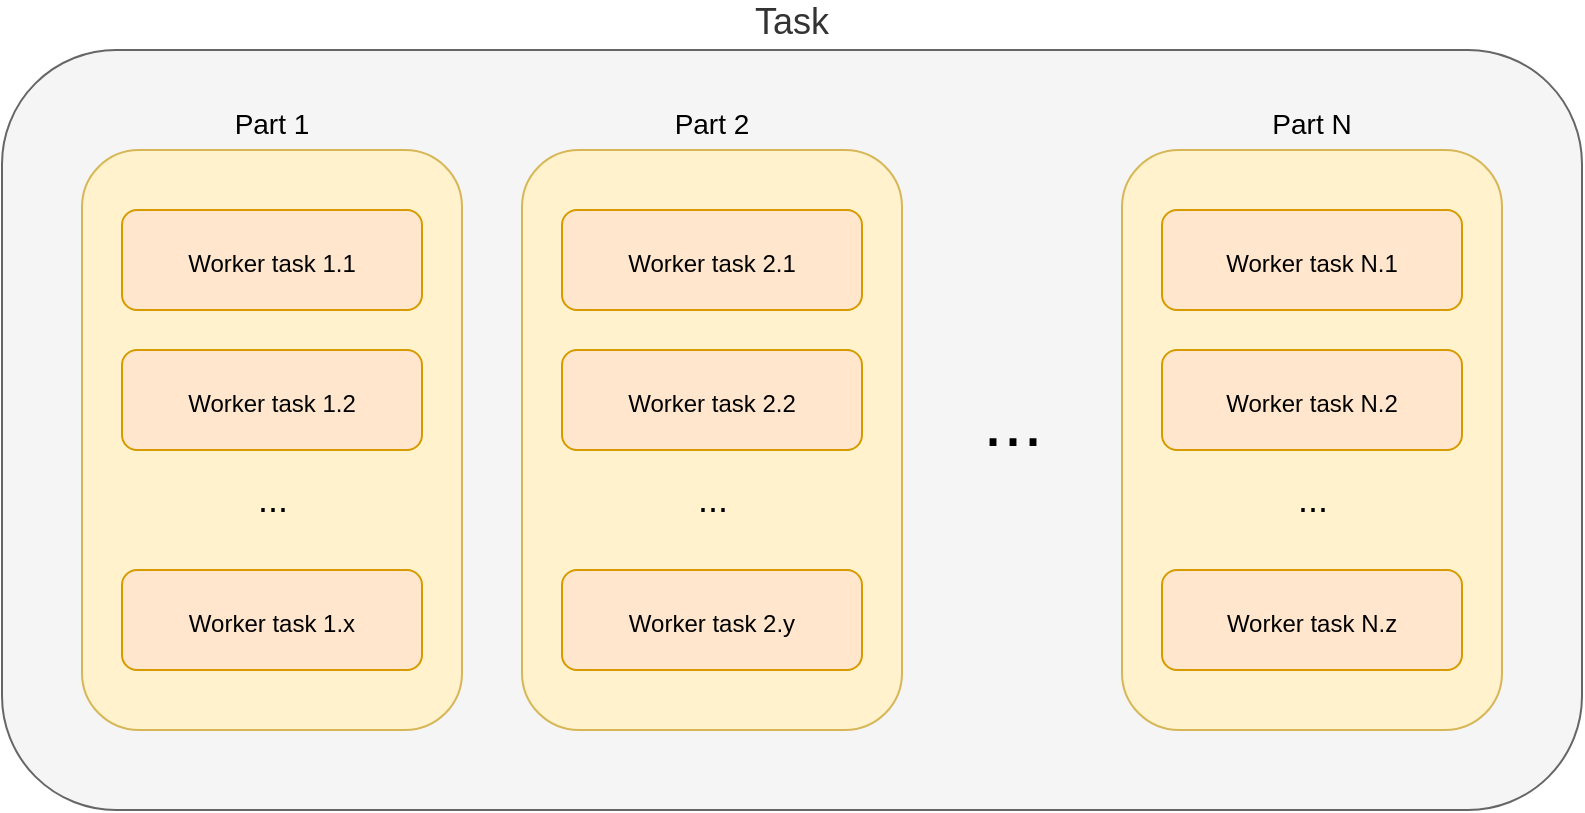 <mxfile version="13.9.9" type="device"><diagram id="tczYoSBkOdeu9mY3Og8u" name="Page-1"><mxGraphModel dx="1086" dy="966" grid="1" gridSize="10" guides="1" tooltips="1" connect="1" arrows="1" fold="1" page="1" pageScale="1" pageWidth="827" pageHeight="1169" math="0" shadow="0"><root><mxCell id="0"/><mxCell id="1" parent="0"/><mxCell id="gJrOSHwnE2OEPGomYUo7-1" value="Task" style="rounded=1;whiteSpace=wrap;html=1;fontSize=18;labelPosition=center;verticalLabelPosition=top;align=center;verticalAlign=bottom;fillColor=#f5f5f5;strokeColor=#666666;fontColor=#333333;" parent="1" vertex="1"><mxGeometry x="30" y="240" width="790" height="380" as="geometry"/></mxCell><mxCell id="gJrOSHwnE2OEPGomYUo7-30" value="&lt;font style=&quot;font-size: 14px&quot;&gt;Part N&lt;/font&gt;" style="rounded=1;whiteSpace=wrap;html=1;fontSize=18;labelPosition=center;verticalLabelPosition=top;align=center;verticalAlign=bottom;fillColor=#fff2cc;strokeColor=#d6b656;" parent="1" vertex="1"><mxGeometry x="590" y="290" width="190" height="290" as="geometry"/></mxCell><mxCell id="gJrOSHwnE2OEPGomYUo7-45" value="&lt;font style=&quot;font-size: 12px&quot;&gt;Worker task N.1&lt;/font&gt;" style="rounded=1;whiteSpace=wrap;html=1;fontSize=18;labelPosition=center;verticalLabelPosition=middle;align=center;verticalAlign=middle;fillColor=#ffe6cc;strokeColor=#d79b00;" parent="1" vertex="1"><mxGeometry x="610" y="320" width="150" height="50" as="geometry"/></mxCell><mxCell id="gJrOSHwnE2OEPGomYUo7-44" value="&lt;font style=&quot;font-size: 12px&quot;&gt;Worker task N.z&lt;/font&gt;" style="rounded=1;whiteSpace=wrap;html=1;fontSize=18;labelPosition=center;verticalLabelPosition=middle;align=center;verticalAlign=middle;fillColor=#ffe6cc;strokeColor=#d79b00;" parent="1" vertex="1"><mxGeometry x="610" y="500" width="150" height="50" as="geometry"/></mxCell><mxCell id="gJrOSHwnE2OEPGomYUo7-18" value="&lt;font style=&quot;font-size: 14px&quot;&gt;Part 2&lt;/font&gt;" style="rounded=1;whiteSpace=wrap;html=1;fontSize=18;labelPosition=center;verticalLabelPosition=top;align=center;verticalAlign=bottom;fillColor=#fff2cc;strokeColor=#d6b656;" parent="1" vertex="1"><mxGeometry x="290" y="290" width="190" height="290" as="geometry"/></mxCell><mxCell id="gJrOSHwnE2OEPGomYUo7-43" value="&lt;font style=&quot;font-size: 12px&quot;&gt;Worker task 2.y&lt;/font&gt;" style="rounded=1;whiteSpace=wrap;html=1;fontSize=18;labelPosition=center;verticalLabelPosition=middle;align=center;verticalAlign=middle;fillColor=#ffe6cc;strokeColor=#d79b00;" parent="1" vertex="1"><mxGeometry x="310" y="500" width="150" height="50" as="geometry"/></mxCell><mxCell id="gJrOSHwnE2OEPGomYUo7-42" value="&lt;font style=&quot;font-size: 12px&quot;&gt;Worker task 2.1&lt;/font&gt;" style="rounded=1;whiteSpace=wrap;html=1;fontSize=18;labelPosition=center;verticalLabelPosition=middle;align=center;verticalAlign=middle;fillColor=#ffe6cc;strokeColor=#d79b00;" parent="1" vertex="1"><mxGeometry x="310" y="320" width="150" height="50" as="geometry"/></mxCell><mxCell id="gJrOSHwnE2OEPGomYUo7-2" value="&lt;font style=&quot;font-size: 14px&quot;&gt;Part 1&lt;/font&gt;" style="rounded=1;whiteSpace=wrap;html=1;fontSize=18;labelPosition=center;verticalLabelPosition=top;align=center;verticalAlign=bottom;fillColor=#fff2cc;strokeColor=#d6b656;" parent="1" vertex="1"><mxGeometry x="70" y="290" width="190" height="290" as="geometry"/></mxCell><mxCell id="gJrOSHwnE2OEPGomYUo7-5" value="&lt;font style=&quot;font-size: 36px&quot;&gt;...&lt;/font&gt;" style="text;html=1;align=center;verticalAlign=middle;resizable=0;points=[];autosize=1;fontSize=18;" parent="1" vertex="1"><mxGeometry x="510" y="410" width="50" height="30" as="geometry"/></mxCell><mxCell id="gJrOSHwnE2OEPGomYUo7-6" value="&lt;font style=&quot;font-size: 12px&quot;&gt;Worker task 1.1&lt;/font&gt;" style="rounded=1;whiteSpace=wrap;html=1;fontSize=18;labelPosition=center;verticalLabelPosition=middle;align=center;verticalAlign=middle;fillColor=#ffe6cc;strokeColor=#d79b00;" parent="1" vertex="1"><mxGeometry x="90" y="320" width="150" height="50" as="geometry"/></mxCell><mxCell id="gJrOSHwnE2OEPGomYUo7-12" value="&lt;font style=&quot;font-size: 18px;&quot;&gt;...&lt;/font&gt;" style="text;html=1;align=center;verticalAlign=middle;resizable=0;points=[];autosize=1;fontSize=18;" parent="1" vertex="1"><mxGeometry x="150" y="450" width="30" height="30" as="geometry"/></mxCell><mxCell id="gJrOSHwnE2OEPGomYUo7-13" value="&lt;font style=&quot;font-size: 12px&quot;&gt;Worker task 1.x&lt;/font&gt;" style="rounded=1;whiteSpace=wrap;html=1;fontSize=18;labelPosition=center;verticalLabelPosition=middle;align=center;verticalAlign=middle;fillColor=#ffe6cc;strokeColor=#d79b00;" parent="1" vertex="1"><mxGeometry x="90" y="500" width="150" height="50" as="geometry"/></mxCell><mxCell id="gJrOSHwnE2OEPGomYUo7-24" value="&lt;font style=&quot;font-size: 18px;&quot;&gt;...&lt;/font&gt;" style="text;html=1;align=center;verticalAlign=middle;resizable=0;points=[];autosize=1;fontSize=18;" parent="1" vertex="1"><mxGeometry x="370" y="450" width="30" height="30" as="geometry"/></mxCell><mxCell id="gJrOSHwnE2OEPGomYUo7-36" value="&lt;font style=&quot;font-size: 18px;&quot;&gt;...&lt;/font&gt;" style="text;html=1;align=center;verticalAlign=middle;resizable=0;points=[];autosize=1;fontSize=18;" parent="1" vertex="1"><mxGeometry x="670" y="450" width="30" height="30" as="geometry"/></mxCell><mxCell id="A2_ovppchRpG42WngZkG-1" value="&lt;font style=&quot;font-size: 12px&quot;&gt;Worker task 1.2&lt;/font&gt;" style="rounded=1;whiteSpace=wrap;html=1;fontSize=18;labelPosition=center;verticalLabelPosition=middle;align=center;verticalAlign=middle;fillColor=#ffe6cc;strokeColor=#d79b00;" parent="1" vertex="1"><mxGeometry x="90" y="390" width="150" height="50" as="geometry"/></mxCell><mxCell id="A2_ovppchRpG42WngZkG-2" value="&lt;font style=&quot;font-size: 12px&quot;&gt;Worker task 2.2&lt;/font&gt;" style="rounded=1;whiteSpace=wrap;html=1;fontSize=18;labelPosition=center;verticalLabelPosition=middle;align=center;verticalAlign=middle;fillColor=#ffe6cc;strokeColor=#d79b00;" parent="1" vertex="1"><mxGeometry x="310" y="390" width="150" height="50" as="geometry"/></mxCell><mxCell id="A2_ovppchRpG42WngZkG-3" value="&lt;font style=&quot;font-size: 12px&quot;&gt;Worker task N.2&lt;/font&gt;" style="rounded=1;whiteSpace=wrap;html=1;fontSize=18;labelPosition=center;verticalLabelPosition=middle;align=center;verticalAlign=middle;fillColor=#ffe6cc;strokeColor=#d79b00;" parent="1" vertex="1"><mxGeometry x="610" y="390" width="150" height="50" as="geometry"/></mxCell></root></mxGraphModel></diagram></mxfile>